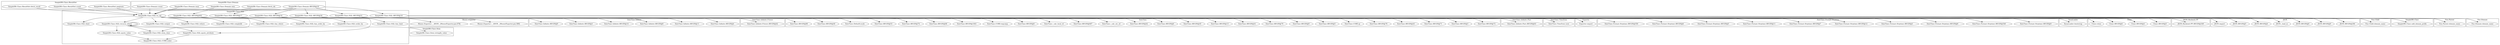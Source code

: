 digraph {
graph [overlap=false]
subgraph cluster_DynaLoader {
	label="DynaLoader";
	"DynaLoader::bootstrap";
}
subgraph cluster_Foo_Child {
	label="Foo::Child";
	"Foo::Child::domain_name";
}
subgraph cluster_Moose_Exporter {
	label="Moose::Exporter";
	"Moose::Exporter::__ANON__[Moose/Exporter.pm:389]";
	"Moose::Exporter::__ANON__[Moose/Exporter.pm:478]";
}
subgraph cluster_SimpleDB_Class_Item {
	label="SimpleDB::Class::Item";
	"SimpleDB::Class::Item::stringify_value";
}
subgraph cluster_JSON_Backend_PP {
	label="JSON::Backend::PP";
	"JSON::Backend::PP::BEGIN@349";
}
subgraph cluster_SimpleDB_Class {
	label="SimpleDB::Class";
	"SimpleDB::Class::add_domain_prefix";
}
subgraph cluster_SimpleDB_Class_ResultSet {
	label="SimpleDB::Class::ResultSet";
	"SimpleDB::Class::ResultSet::count";
	"SimpleDB::Class::ResultSet::fetch_result";
	"SimpleDB::Class::ResultSet::paginate";
}
subgraph cluster_Clone {
	label="Clone";
	"Clone::clone";
	"Clone::BEGIN@6";
	"Clone::BEGIN@5";
	"Clone::BEGIN@4";
}
subgraph cluster_JSON {
	label="JSON";
	"JSON::BEGIN@5";
	"JSON::import";
	"JSON::BEGIN@284";
	"JSON::BEGIN@9";
	"JSON::BEGIN@6";
	"JSON::_load_xs";
	"JSON::BEGIN@4";
}
subgraph cluster_SimpleDB_Class_Domain {
	label="SimpleDB::Class::Domain";
	"SimpleDB::Class::Domain::BEGIN@18";
	"SimpleDB::Class::Domain::fetch_ids";
	"SimpleDB::Class::Domain::min";
	"SimpleDB::Class::Domain::max";
	"SimpleDB::Class::Domain::count";
}
subgraph cluster_Foo_Parent {
	label="Foo::Parent";
	"Foo::Parent::domain_name";
}
subgraph cluster_Foo_Domain {
	label="Foo::Domain";
	"Foo::Domain::domain_name";
}
subgraph cluster_DateTime_Infinite {
	label="DateTime::Infinite";
	"DateTime::Infinite::BEGIN@8";
	"DateTime::Infinite::BEGIN@14";
	"DateTime::Infinite::BEGIN@3";
	"DateTime::Infinite::BEGIN@9";
	"DateTime::Infinite::BEGIN@4";
	"DateTime::Infinite::BEGIN@11";
}
subgraph cluster_Exporter {
	label="Exporter";
	"Exporter::import";
}
subgraph cluster_DateTime_Infinite_Future {
	label="DateTime::Infinite::Future";
	"DateTime::Infinite::Future::BEGIN@42";
}
subgraph cluster_DateTime {
	label="DateTime";
	"DateTime::BEGIN@53";
	"DateTime::DefaultLocale";
	"DateTime::BEGIN@40";
	"DateTime::BEGIN@80";
	"DateTime::BEGIN@72";
	"DateTime::BEGIN@3";
	"DateTime::BEGIN@71";
	"DateTime::BEGIN@43";
	"DateTime::BEGIN@76";
	"DateTime::CORE:qr";
	"DateTime::BEGIN@5";
	"DateTime::BEGIN@9";
	"DateTime::BEGIN@70";
	"DateTime::BEGIN@41";
	"DateTime::BEGIN@13";
	"DateTime::BEGIN@45";
	"DateTime::BEGIN@6";
	"DateTime::BEGIN@42";
	"DateTime::_calc_utc_rd";
	"DateTime::BEGIN@667";
	"DateTime::_calc_local_rd";
	"DateTime::BEGIN@8";
	"DateTime::CORE:regcomp";
	"DateTime::BEGIN@1841";
	"DateTime::BEGIN@68";
	"DateTime::BEGIN@74";
}
subgraph cluster_DateTime_Format_Strptime {
	label="DateTime::Format::Strptime";
	"DateTime::Format::Strptime::BEGIN@8";
	"DateTime::Format::Strptime::BEGIN@3";
	"DateTime::Format::Strptime::BEGIN@12";
	"DateTime::Format::Strptime::BEGIN@7";
	"DateTime::Format::Strptime::BEGIN@11";
	"DateTime::Format::Strptime::BEGIN@5";
	"DateTime::Format::Strptime::BEGIN@6";
	"DateTime::Format::Strptime::BEGIN@550";
	"DateTime::Format::Strptime::BEGIN@9";
	"DateTime::Format::Strptime::BEGIN@540";
}
subgraph cluster_SimpleDB_Class_SQL {
	label="SimpleDB::Class::SQL";
	"SimpleDB::Class::SQL::BEGIN@403";
	"SimpleDB::Class::SQL::output";
	"SimpleDB::Class::SQL::CORE:subst";
	"SimpleDB::Class::SQL::where";
	"SimpleDB::Class::SQL::simpledb";
	"SimpleDB::Class::SQL::BEGIN@17";
	"SimpleDB::Class::SQL::recurse_where";
	"SimpleDB::Class::SQL::has_where";
	"SimpleDB::Class::SQL::has_order_by";
	"SimpleDB::Class::SQL::BEGIN@19";
	"SimpleDB::Class::SQL::BEGIN@20";
	"SimpleDB::Class::SQL::BEGIN@21";
	"SimpleDB::Class::SQL::order_by";
	"SimpleDB::Class::SQL::item_class";
	"SimpleDB::Class::SQL::has_limit";
	"SimpleDB::Class::SQL::limit";
	"SimpleDB::Class::SQL::quote_value";
	"SimpleDB::Class::SQL::BEGIN@18";
	"SimpleDB::Class::SQL::quote_attribute";
	"SimpleDB::Class::SQL::to_sql";
}
subgraph cluster_DateTime_Infinite_Past {
	label="DateTime::Infinite::Past";
	"DateTime::Infinite::Past::BEGIN@63";
}
subgraph cluster_DateTime_TimeZone {
	label="DateTime::TimeZone";
	"DateTime::TimeZone::new";
}
"SimpleDB::Class::SQL::to_sql" -> "Foo::Domain::domain_name";
"SimpleDB::Class::SQL::recurse_where" -> "SimpleDB::Class::Item::stringify_value";
"SimpleDB::Class::Domain::BEGIN@18" -> "SimpleDB::Class::SQL::BEGIN@17";
"SimpleDB::Class::SQL::BEGIN@19" -> "DateTime::BEGIN@5";
"SimpleDB::Class::SQL::BEGIN@19" -> "DateTime::BEGIN@6";
"SimpleDB::Class::SQL::BEGIN@18" -> "JSON::BEGIN@6";
"SimpleDB::Class::SQL::BEGIN@19" -> "DateTime::Infinite::BEGIN@9";
"SimpleDB::Class::SQL::BEGIN@20" -> "DateTime::Format::Strptime::BEGIN@7";
"SimpleDB::Class::Domain::BEGIN@18" -> "SimpleDB::Class::SQL::BEGIN@21";
"SimpleDB::Class::SQL::BEGIN@21" -> "Exporter::import";
"SimpleDB::Class::SQL::BEGIN@20" -> "Exporter::import";
"SimpleDB::Class::SQL::BEGIN@403" -> "Moose::Exporter::__ANON__[Moose/Exporter.pm:478]";
"SimpleDB::Class::SQL::recurse_where" -> "SimpleDB::Class::SQL::item_class";
"SimpleDB::Class::SQL::to_sql" -> "SimpleDB::Class::SQL::item_class";
"SimpleDB::Class::SQL::BEGIN@19" -> "DateTime::CORE:regcomp";
"SimpleDB::Class::SQL::BEGIN@19" -> "DateTime::BEGIN@1841";
"SimpleDB::Class::SQL::to_sql" -> "SimpleDB::Class::SQL::limit";
"SimpleDB::Class::SQL::BEGIN@21" -> "DynaLoader::bootstrap";
"SimpleDB::Class::SQL::BEGIN@18" -> "JSON::BEGIN@4";
"SimpleDB::Class::SQL::BEGIN@19" -> "DateTime::BEGIN@76";
"SimpleDB::Class::SQL::BEGIN@19" -> "DateTime::BEGIN@9";
"SimpleDB::Class::SQL::to_sql" -> "SimpleDB::Class::SQL::has_where";
"SimpleDB::Class::SQL::BEGIN@19" -> "DateTime::Infinite::Past::BEGIN@63";
"SimpleDB::Class::SQL::BEGIN@20" -> "DateTime::Format::Strptime::BEGIN@3";
"SimpleDB::Class::SQL::BEGIN@21" -> "Clone::BEGIN@6";
"SimpleDB::Class::SQL::BEGIN@20" -> "DateTime::Format::Strptime::BEGIN@11";
"SimpleDB::Class::SQL::BEGIN@19" -> "DateTime::_calc_local_rd";
"SimpleDB::Class::SQL::BEGIN@19" -> "DateTime::BEGIN@8";
"SimpleDB::Class::SQL::BEGIN@19" -> "DateTime::BEGIN@68";
"SimpleDB::Class::SQL::BEGIN@19" -> "DateTime::BEGIN@71";
"SimpleDB::Class::SQL::BEGIN@20" -> "DateTime::Format::Strptime::BEGIN@550";
"SimpleDB::Class::SQL::BEGIN@19" -> "DateTime::Infinite::Future::BEGIN@42";
"SimpleDB::Class::SQL::BEGIN@18" -> "JSON::BEGIN@284";
"SimpleDB::Class::SQL::BEGIN@18" -> "JSON::_load_xs";
"SimpleDB::Class::Domain::BEGIN@18" -> "SimpleDB::Class::SQL::BEGIN@18";
"SimpleDB::Class::SQL::to_sql" -> "SimpleDB::Class::SQL::output";
"SimpleDB::Class::SQL::BEGIN@19" -> "DateTime::BEGIN@80";
"SimpleDB::Class::SQL::BEGIN@19" -> "DateTime::BEGIN@3";
"SimpleDB::Class::SQL::recurse_where" -> "SimpleDB::Class::SQL::recurse_where";
"SimpleDB::Class::SQL::to_sql" -> "SimpleDB::Class::SQL::recurse_where";
"SimpleDB::Class::SQL::BEGIN@18" -> "JSON::BEGIN@9";
"SimpleDB::Class::SQL::BEGIN@19" -> "DateTime::BEGIN@667";
"SimpleDB::Class::Domain::BEGIN@18" -> "SimpleDB::Class::SQL::BEGIN@20";
"SimpleDB::Class::SQL::BEGIN@18" -> "JSON::Backend::PP::BEGIN@349";
"SimpleDB::Class::SQL::BEGIN@20" -> "DateTime::Format::Strptime::BEGIN@5";
"SimpleDB::Class::SQL::to_sql" -> "Foo::Child::domain_name";
"SimpleDB::Class::SQL::to_sql" -> "SimpleDB::Class::SQL::has_limit";
"SimpleDB::Class::SQL::BEGIN@19" -> "DateTime::Infinite::BEGIN@14";
"SimpleDB::Class::SQL::BEGIN@19" -> "DateTime::BEGIN@40";
"SimpleDB::Class::SQL::BEGIN@19" -> "DateTime::Infinite::BEGIN@8";
"SimpleDB::Class::SQL::BEGIN@19" -> "DateTime::BEGIN@43";
"SimpleDB::Class::SQL::to_sql" -> "SimpleDB::Class::SQL::simpledb";
"SimpleDB::Class::SQL::BEGIN@19" -> "DateTime::BEGIN@45";
"SimpleDB::Class::SQL::to_sql" -> "SimpleDB::Class::SQL::has_order_by";
"SimpleDB::Class::SQL::BEGIN@19" -> "DateTime::Infinite::BEGIN@11";
"SimpleDB::Class::SQL::BEGIN@20" -> "DateTime::Format::Strptime::BEGIN@9";
"SimpleDB::Class::SQL::BEGIN@21" -> "Clone::BEGIN@5";
"SimpleDB::Class::Domain::BEGIN@18" -> "SimpleDB::Class::SQL::BEGIN@19";
"SimpleDB::Class::SQL::BEGIN@18" -> "JSON::BEGIN@5";
"SimpleDB::Class::SQL::BEGIN@17" -> "Moose::Exporter::__ANON__[Moose/Exporter.pm:389]";
"SimpleDB::Class::Domain::BEGIN@18" -> "SimpleDB::Class::SQL::BEGIN@403";
"SimpleDB::Class::SQL::BEGIN@19" -> "DateTime::BEGIN@53";
"SimpleDB::Class::SQL::BEGIN@21" -> "Clone::BEGIN@4";
"SimpleDB::Class::SQL::quote_value" -> "SimpleDB::Class::SQL::CORE:subst";
"SimpleDB::Class::SQL::quote_attribute" -> "SimpleDB::Class::SQL::CORE:subst";
"SimpleDB::Class::SQL::to_sql" -> "Clone::clone";
"SimpleDB::Class::SQL::to_sql" -> "SimpleDB::Class::SQL::where";
"SimpleDB::Class::SQL::to_sql" -> "SimpleDB::Class::add_domain_prefix";
"SimpleDB::Class::SQL::BEGIN@19" -> "DateTime::CORE:qr";
"SimpleDB::Class::SQL::BEGIN@19" -> "DateTime::BEGIN@70";
"SimpleDB::Class::SQL::BEGIN@19" -> "DateTime::Infinite::BEGIN@3";
"SimpleDB::Class::SQL::BEGIN@19" -> "DateTime::_calc_utc_rd";
"SimpleDB::Class::SQL::BEGIN@19" -> "DateTime::BEGIN@42";
"SimpleDB::Class::SQL::BEGIN@19" -> "DateTime::TimeZone::new";
"SimpleDB::Class::SQL::BEGIN@18" -> "JSON::import";
"SimpleDB::Class::SQL::BEGIN@19" -> "DateTime::BEGIN@74";
"SimpleDB::Class::SQL::BEGIN@20" -> "DateTime::Format::Strptime::BEGIN@540";
"SimpleDB::Class::Domain::fetch_ids" -> "SimpleDB::Class::SQL::to_sql";
"SimpleDB::Class::ResultSet::count" -> "SimpleDB::Class::SQL::to_sql";
"SimpleDB::Class::Domain::min" -> "SimpleDB::Class::SQL::to_sql";
"SimpleDB::Class::ResultSet::fetch_result" -> "SimpleDB::Class::SQL::to_sql";
"SimpleDB::Class::Domain::count" -> "SimpleDB::Class::SQL::to_sql";
"SimpleDB::Class::Domain::max" -> "SimpleDB::Class::SQL::to_sql";
"SimpleDB::Class::ResultSet::paginate" -> "SimpleDB::Class::SQL::to_sql";
"SimpleDB::Class::SQL::BEGIN@19" -> "DateTime::DefaultLocale";
"SimpleDB::Class::SQL::BEGIN@19" -> "DateTime::BEGIN@72";
"SimpleDB::Class::SQL::BEGIN@20" -> "DateTime::Format::Strptime::BEGIN@6";
"SimpleDB::Class::SQL::BEGIN@19" -> "DateTime::BEGIN@13";
"SimpleDB::Class::SQL::BEGIN@19" -> "DateTime::BEGIN@41";
"SimpleDB::Class::SQL::BEGIN@20" -> "DateTime::Format::Strptime::BEGIN@8";
"SimpleDB::Class::SQL::BEGIN@20" -> "DateTime::Format::Strptime::BEGIN@12";
"SimpleDB::Class::SQL::to_sql" -> "Foo::Parent::domain_name";
"SimpleDB::Class::SQL::to_sql" -> "SimpleDB::Class::SQL::order_by";
"SimpleDB::Class::SQL::BEGIN@19" -> "DateTime::Infinite::BEGIN@4";
"SimpleDB::Class::SQL::recurse_where" -> "SimpleDB::Class::SQL::quote_value";
"SimpleDB::Class::SQL::recurse_where" -> "SimpleDB::Class::SQL::quote_attribute";
"SimpleDB::Class::SQL::to_sql" -> "SimpleDB::Class::SQL::quote_attribute";
}
